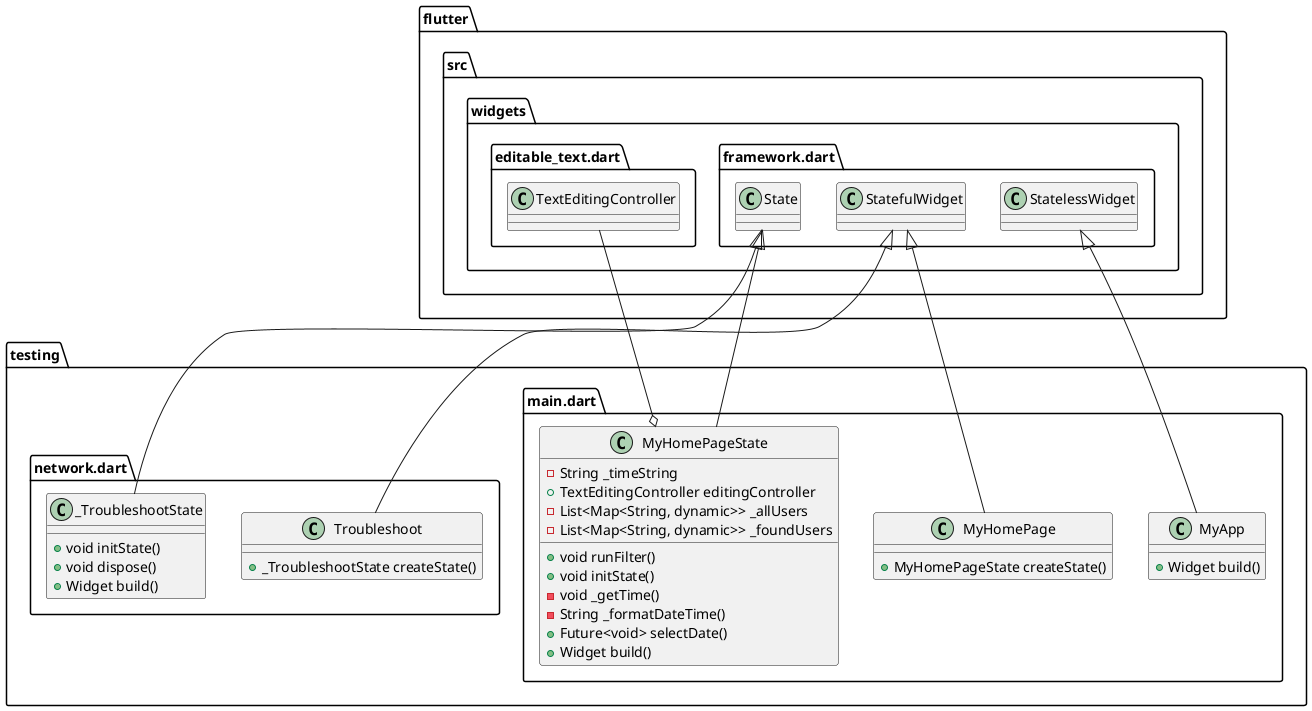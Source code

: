 @startuml
set namespaceSeparator ::

class "testing::main.dart::MyApp" {
  +Widget build()
}

"flutter::src::widgets::framework.dart::StatelessWidget" <|-- "testing::main.dart::MyApp"

class "testing::main.dart::MyHomePage" {
  +MyHomePageState createState()
}

"flutter::src::widgets::framework.dart::StatefulWidget" <|-- "testing::main.dart::MyHomePage"

class "testing::main.dart::MyHomePageState" {
  -String _timeString
  +TextEditingController editingController
  -List<Map<String, dynamic>> _allUsers
  -List<Map<String, dynamic>> _foundUsers
  +void runFilter()
  +void initState()
  -void _getTime()
  -String _formatDateTime()
  +Future<void> selectDate()
  +Widget build()
}

"testing::main.dart::MyHomePageState" o-- "flutter::src::widgets::editable_text.dart::TextEditingController"
"flutter::src::widgets::framework.dart::State" <|-- "testing::main.dart::MyHomePageState"

class "testing::network.dart::Troubleshoot" {
  +_TroubleshootState createState()
}

"flutter::src::widgets::framework.dart::StatefulWidget" <|-- "testing::network.dart::Troubleshoot"

class "testing::network.dart::_TroubleshootState" {
  +void initState()
  +void dispose()
  +Widget build()
}

"flutter::src::widgets::framework.dart::State" <|-- "testing::network.dart::_TroubleshootState"


@enduml
